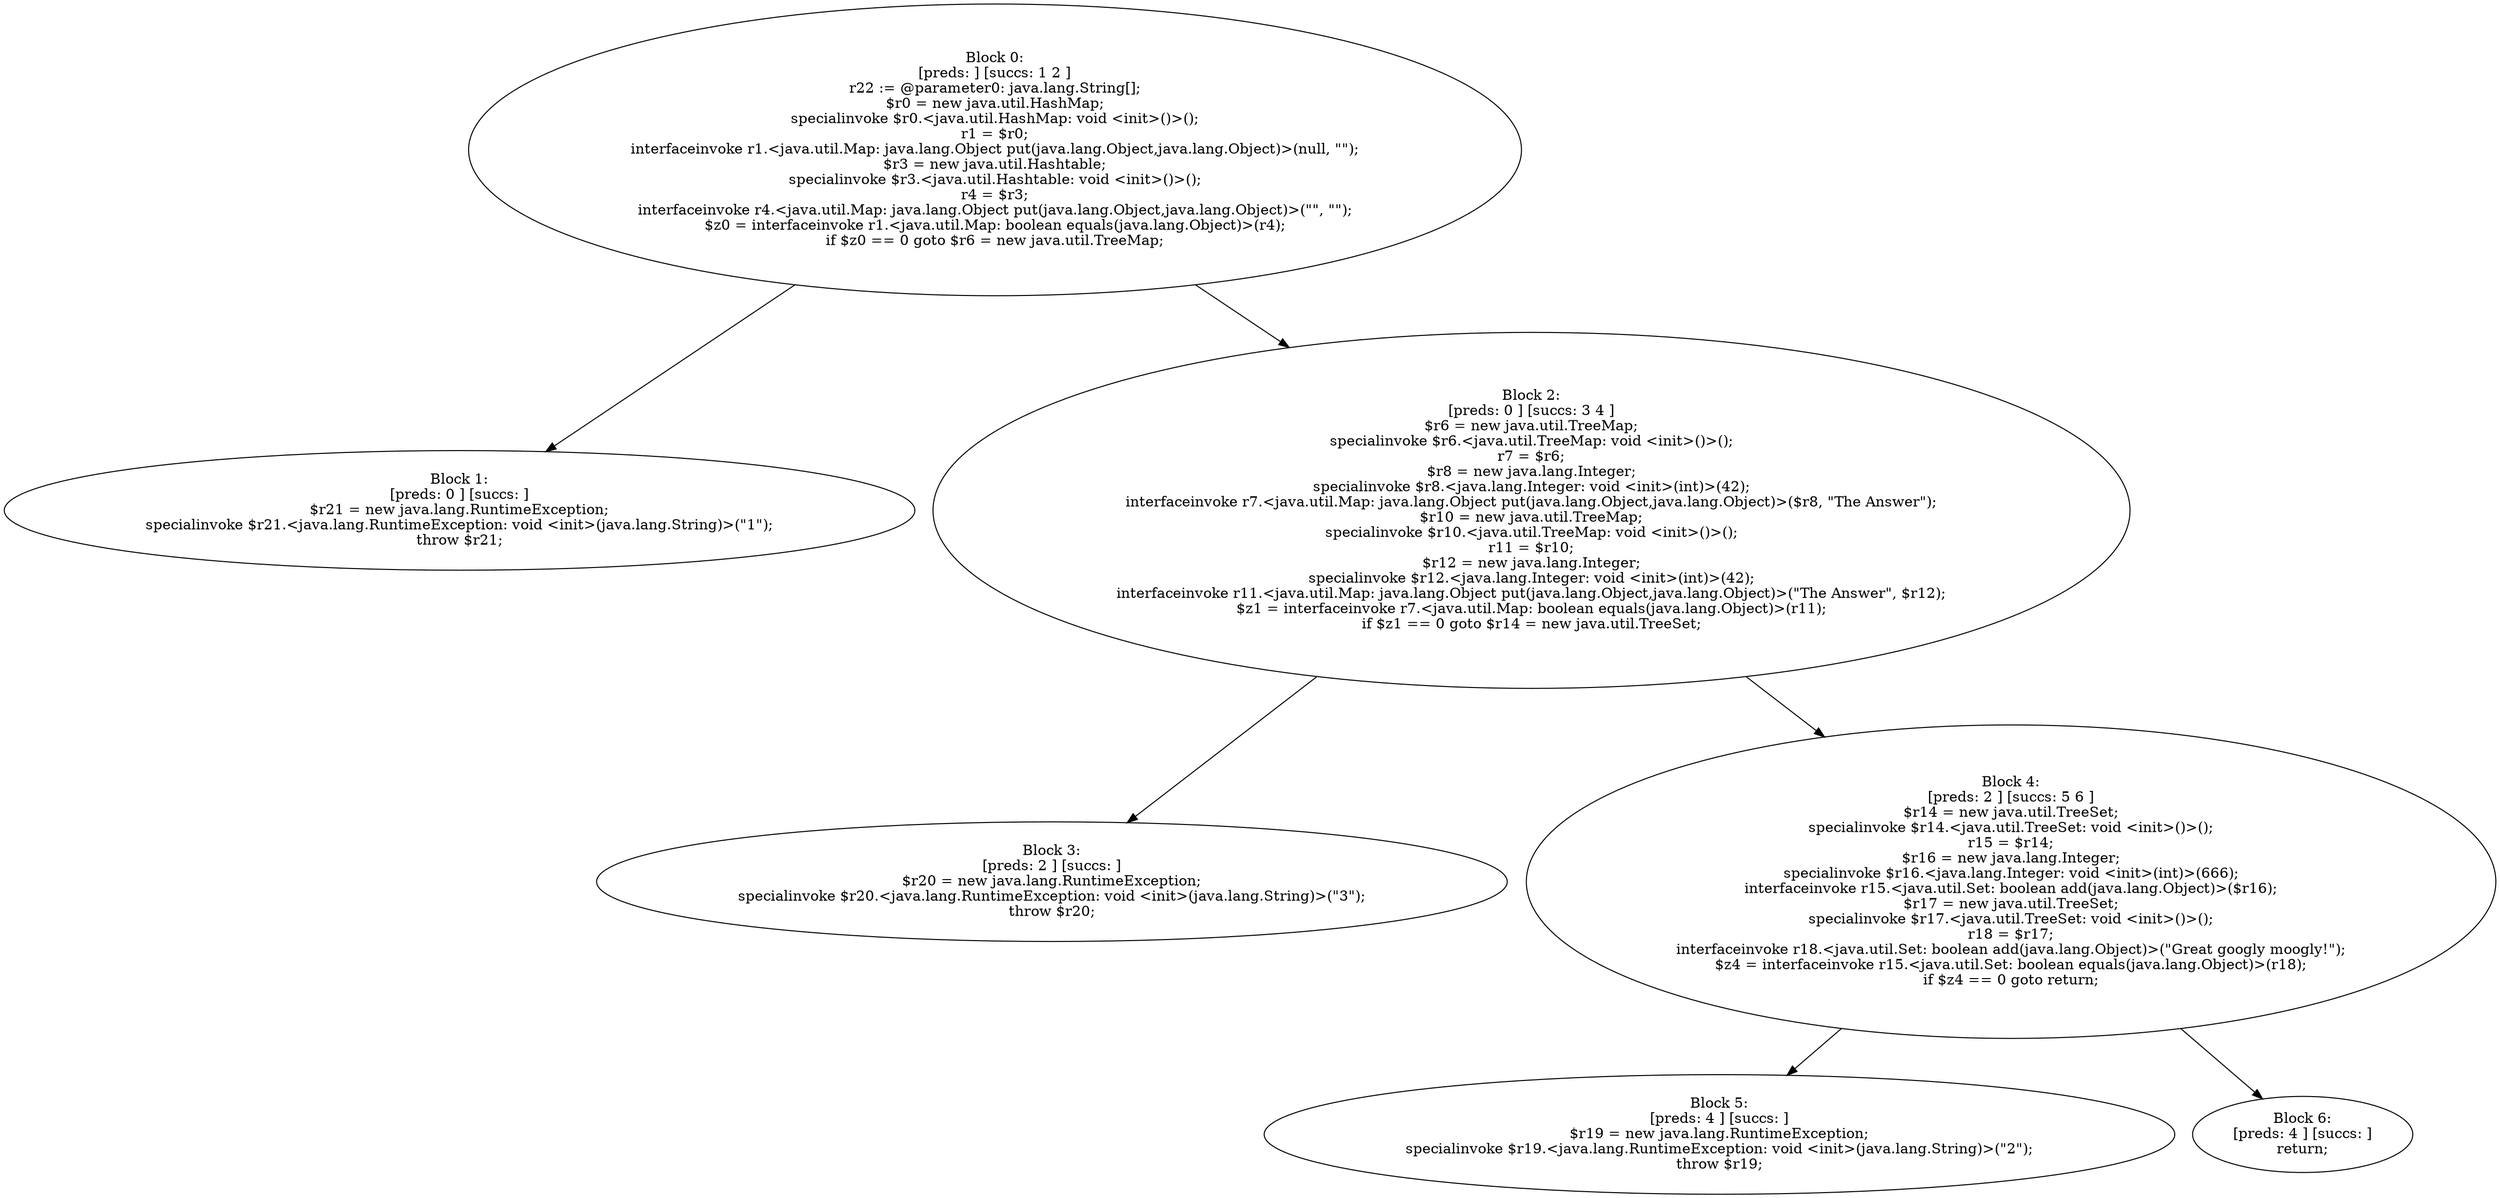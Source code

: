 digraph "unitGraph" {
    "Block 0:
[preds: ] [succs: 1 2 ]
r22 := @parameter0: java.lang.String[];
$r0 = new java.util.HashMap;
specialinvoke $r0.<java.util.HashMap: void <init>()>();
r1 = $r0;
interfaceinvoke r1.<java.util.Map: java.lang.Object put(java.lang.Object,java.lang.Object)>(null, \"\");
$r3 = new java.util.Hashtable;
specialinvoke $r3.<java.util.Hashtable: void <init>()>();
r4 = $r3;
interfaceinvoke r4.<java.util.Map: java.lang.Object put(java.lang.Object,java.lang.Object)>(\"\", \"\");
$z0 = interfaceinvoke r1.<java.util.Map: boolean equals(java.lang.Object)>(r4);
if $z0 == 0 goto $r6 = new java.util.TreeMap;
"
    "Block 1:
[preds: 0 ] [succs: ]
$r21 = new java.lang.RuntimeException;
specialinvoke $r21.<java.lang.RuntimeException: void <init>(java.lang.String)>(\"1\");
throw $r21;
"
    "Block 2:
[preds: 0 ] [succs: 3 4 ]
$r6 = new java.util.TreeMap;
specialinvoke $r6.<java.util.TreeMap: void <init>()>();
r7 = $r6;
$r8 = new java.lang.Integer;
specialinvoke $r8.<java.lang.Integer: void <init>(int)>(42);
interfaceinvoke r7.<java.util.Map: java.lang.Object put(java.lang.Object,java.lang.Object)>($r8, \"The Answer\");
$r10 = new java.util.TreeMap;
specialinvoke $r10.<java.util.TreeMap: void <init>()>();
r11 = $r10;
$r12 = new java.lang.Integer;
specialinvoke $r12.<java.lang.Integer: void <init>(int)>(42);
interfaceinvoke r11.<java.util.Map: java.lang.Object put(java.lang.Object,java.lang.Object)>(\"The Answer\", $r12);
$z1 = interfaceinvoke r7.<java.util.Map: boolean equals(java.lang.Object)>(r11);
if $z1 == 0 goto $r14 = new java.util.TreeSet;
"
    "Block 3:
[preds: 2 ] [succs: ]
$r20 = new java.lang.RuntimeException;
specialinvoke $r20.<java.lang.RuntimeException: void <init>(java.lang.String)>(\"3\");
throw $r20;
"
    "Block 4:
[preds: 2 ] [succs: 5 6 ]
$r14 = new java.util.TreeSet;
specialinvoke $r14.<java.util.TreeSet: void <init>()>();
r15 = $r14;
$r16 = new java.lang.Integer;
specialinvoke $r16.<java.lang.Integer: void <init>(int)>(666);
interfaceinvoke r15.<java.util.Set: boolean add(java.lang.Object)>($r16);
$r17 = new java.util.TreeSet;
specialinvoke $r17.<java.util.TreeSet: void <init>()>();
r18 = $r17;
interfaceinvoke r18.<java.util.Set: boolean add(java.lang.Object)>(\"Great googly moogly!\");
$z4 = interfaceinvoke r15.<java.util.Set: boolean equals(java.lang.Object)>(r18);
if $z4 == 0 goto return;
"
    "Block 5:
[preds: 4 ] [succs: ]
$r19 = new java.lang.RuntimeException;
specialinvoke $r19.<java.lang.RuntimeException: void <init>(java.lang.String)>(\"2\");
throw $r19;
"
    "Block 6:
[preds: 4 ] [succs: ]
return;
"
    "Block 0:
[preds: ] [succs: 1 2 ]
r22 := @parameter0: java.lang.String[];
$r0 = new java.util.HashMap;
specialinvoke $r0.<java.util.HashMap: void <init>()>();
r1 = $r0;
interfaceinvoke r1.<java.util.Map: java.lang.Object put(java.lang.Object,java.lang.Object)>(null, \"\");
$r3 = new java.util.Hashtable;
specialinvoke $r3.<java.util.Hashtable: void <init>()>();
r4 = $r3;
interfaceinvoke r4.<java.util.Map: java.lang.Object put(java.lang.Object,java.lang.Object)>(\"\", \"\");
$z0 = interfaceinvoke r1.<java.util.Map: boolean equals(java.lang.Object)>(r4);
if $z0 == 0 goto $r6 = new java.util.TreeMap;
"->"Block 1:
[preds: 0 ] [succs: ]
$r21 = new java.lang.RuntimeException;
specialinvoke $r21.<java.lang.RuntimeException: void <init>(java.lang.String)>(\"1\");
throw $r21;
";
    "Block 0:
[preds: ] [succs: 1 2 ]
r22 := @parameter0: java.lang.String[];
$r0 = new java.util.HashMap;
specialinvoke $r0.<java.util.HashMap: void <init>()>();
r1 = $r0;
interfaceinvoke r1.<java.util.Map: java.lang.Object put(java.lang.Object,java.lang.Object)>(null, \"\");
$r3 = new java.util.Hashtable;
specialinvoke $r3.<java.util.Hashtable: void <init>()>();
r4 = $r3;
interfaceinvoke r4.<java.util.Map: java.lang.Object put(java.lang.Object,java.lang.Object)>(\"\", \"\");
$z0 = interfaceinvoke r1.<java.util.Map: boolean equals(java.lang.Object)>(r4);
if $z0 == 0 goto $r6 = new java.util.TreeMap;
"->"Block 2:
[preds: 0 ] [succs: 3 4 ]
$r6 = new java.util.TreeMap;
specialinvoke $r6.<java.util.TreeMap: void <init>()>();
r7 = $r6;
$r8 = new java.lang.Integer;
specialinvoke $r8.<java.lang.Integer: void <init>(int)>(42);
interfaceinvoke r7.<java.util.Map: java.lang.Object put(java.lang.Object,java.lang.Object)>($r8, \"The Answer\");
$r10 = new java.util.TreeMap;
specialinvoke $r10.<java.util.TreeMap: void <init>()>();
r11 = $r10;
$r12 = new java.lang.Integer;
specialinvoke $r12.<java.lang.Integer: void <init>(int)>(42);
interfaceinvoke r11.<java.util.Map: java.lang.Object put(java.lang.Object,java.lang.Object)>(\"The Answer\", $r12);
$z1 = interfaceinvoke r7.<java.util.Map: boolean equals(java.lang.Object)>(r11);
if $z1 == 0 goto $r14 = new java.util.TreeSet;
";
    "Block 2:
[preds: 0 ] [succs: 3 4 ]
$r6 = new java.util.TreeMap;
specialinvoke $r6.<java.util.TreeMap: void <init>()>();
r7 = $r6;
$r8 = new java.lang.Integer;
specialinvoke $r8.<java.lang.Integer: void <init>(int)>(42);
interfaceinvoke r7.<java.util.Map: java.lang.Object put(java.lang.Object,java.lang.Object)>($r8, \"The Answer\");
$r10 = new java.util.TreeMap;
specialinvoke $r10.<java.util.TreeMap: void <init>()>();
r11 = $r10;
$r12 = new java.lang.Integer;
specialinvoke $r12.<java.lang.Integer: void <init>(int)>(42);
interfaceinvoke r11.<java.util.Map: java.lang.Object put(java.lang.Object,java.lang.Object)>(\"The Answer\", $r12);
$z1 = interfaceinvoke r7.<java.util.Map: boolean equals(java.lang.Object)>(r11);
if $z1 == 0 goto $r14 = new java.util.TreeSet;
"->"Block 3:
[preds: 2 ] [succs: ]
$r20 = new java.lang.RuntimeException;
specialinvoke $r20.<java.lang.RuntimeException: void <init>(java.lang.String)>(\"3\");
throw $r20;
";
    "Block 2:
[preds: 0 ] [succs: 3 4 ]
$r6 = new java.util.TreeMap;
specialinvoke $r6.<java.util.TreeMap: void <init>()>();
r7 = $r6;
$r8 = new java.lang.Integer;
specialinvoke $r8.<java.lang.Integer: void <init>(int)>(42);
interfaceinvoke r7.<java.util.Map: java.lang.Object put(java.lang.Object,java.lang.Object)>($r8, \"The Answer\");
$r10 = new java.util.TreeMap;
specialinvoke $r10.<java.util.TreeMap: void <init>()>();
r11 = $r10;
$r12 = new java.lang.Integer;
specialinvoke $r12.<java.lang.Integer: void <init>(int)>(42);
interfaceinvoke r11.<java.util.Map: java.lang.Object put(java.lang.Object,java.lang.Object)>(\"The Answer\", $r12);
$z1 = interfaceinvoke r7.<java.util.Map: boolean equals(java.lang.Object)>(r11);
if $z1 == 0 goto $r14 = new java.util.TreeSet;
"->"Block 4:
[preds: 2 ] [succs: 5 6 ]
$r14 = new java.util.TreeSet;
specialinvoke $r14.<java.util.TreeSet: void <init>()>();
r15 = $r14;
$r16 = new java.lang.Integer;
specialinvoke $r16.<java.lang.Integer: void <init>(int)>(666);
interfaceinvoke r15.<java.util.Set: boolean add(java.lang.Object)>($r16);
$r17 = new java.util.TreeSet;
specialinvoke $r17.<java.util.TreeSet: void <init>()>();
r18 = $r17;
interfaceinvoke r18.<java.util.Set: boolean add(java.lang.Object)>(\"Great googly moogly!\");
$z4 = interfaceinvoke r15.<java.util.Set: boolean equals(java.lang.Object)>(r18);
if $z4 == 0 goto return;
";
    "Block 4:
[preds: 2 ] [succs: 5 6 ]
$r14 = new java.util.TreeSet;
specialinvoke $r14.<java.util.TreeSet: void <init>()>();
r15 = $r14;
$r16 = new java.lang.Integer;
specialinvoke $r16.<java.lang.Integer: void <init>(int)>(666);
interfaceinvoke r15.<java.util.Set: boolean add(java.lang.Object)>($r16);
$r17 = new java.util.TreeSet;
specialinvoke $r17.<java.util.TreeSet: void <init>()>();
r18 = $r17;
interfaceinvoke r18.<java.util.Set: boolean add(java.lang.Object)>(\"Great googly moogly!\");
$z4 = interfaceinvoke r15.<java.util.Set: boolean equals(java.lang.Object)>(r18);
if $z4 == 0 goto return;
"->"Block 5:
[preds: 4 ] [succs: ]
$r19 = new java.lang.RuntimeException;
specialinvoke $r19.<java.lang.RuntimeException: void <init>(java.lang.String)>(\"2\");
throw $r19;
";
    "Block 4:
[preds: 2 ] [succs: 5 6 ]
$r14 = new java.util.TreeSet;
specialinvoke $r14.<java.util.TreeSet: void <init>()>();
r15 = $r14;
$r16 = new java.lang.Integer;
specialinvoke $r16.<java.lang.Integer: void <init>(int)>(666);
interfaceinvoke r15.<java.util.Set: boolean add(java.lang.Object)>($r16);
$r17 = new java.util.TreeSet;
specialinvoke $r17.<java.util.TreeSet: void <init>()>();
r18 = $r17;
interfaceinvoke r18.<java.util.Set: boolean add(java.lang.Object)>(\"Great googly moogly!\");
$z4 = interfaceinvoke r15.<java.util.Set: boolean equals(java.lang.Object)>(r18);
if $z4 == 0 goto return;
"->"Block 6:
[preds: 4 ] [succs: ]
return;
";
}
